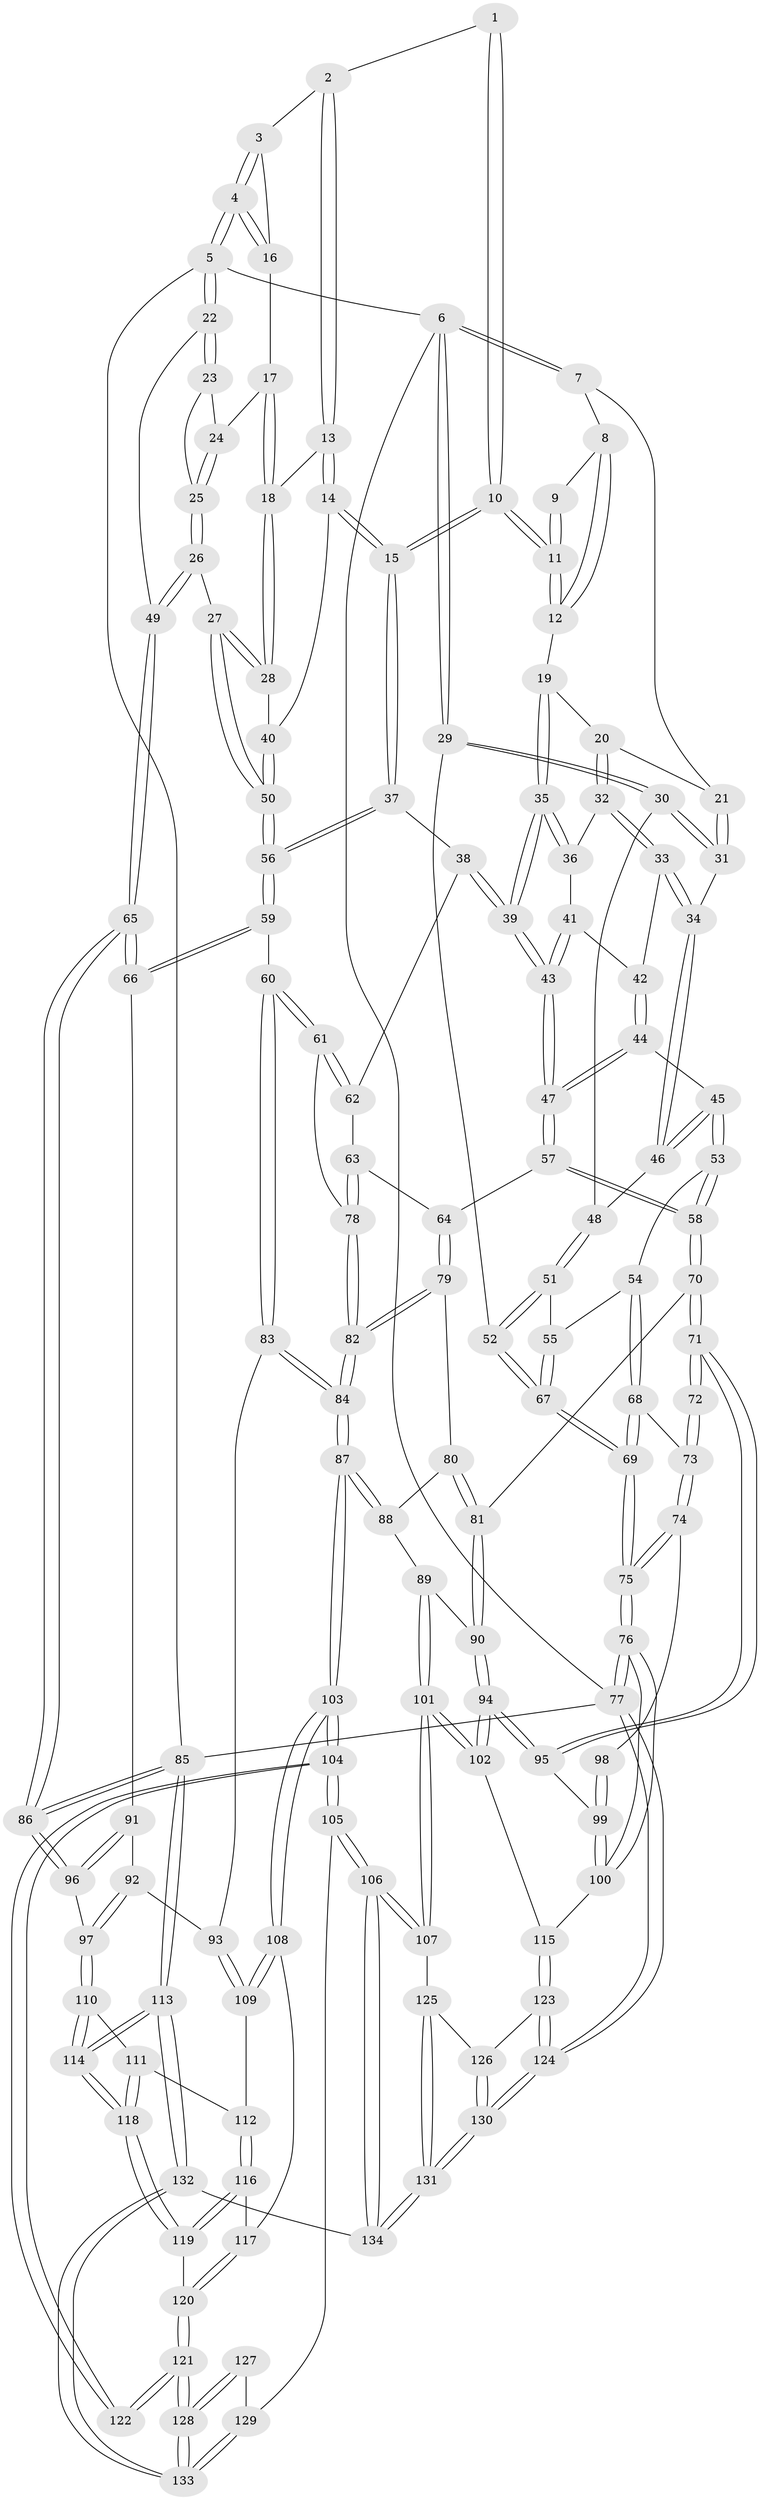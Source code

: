 // coarse degree distribution, {2: 0.12345679012345678, 4: 0.18518518518518517, 3: 0.6049382716049383, 5: 0.08641975308641975}
// Generated by graph-tools (version 1.1) at 2025/54/03/04/25 22:54:41]
// undirected, 134 vertices, 332 edges
graph export_dot {
  node [color=gray90,style=filled];
  1 [pos="+0.635429185440728+0"];
  2 [pos="+0.6700859896238947+0"];
  3 [pos="+0.6745040993607131+0"];
  4 [pos="+1+0"];
  5 [pos="+1+0"];
  6 [pos="+0+0"];
  7 [pos="+0.25641381508518013+0"];
  8 [pos="+0.389903355605678+0"];
  9 [pos="+0.5689028480856605+0"];
  10 [pos="+0.5536495030041413+0.1605277248941313"];
  11 [pos="+0.5122186668128914+0.12539217686230628"];
  12 [pos="+0.43796754994677256+0.08799491521282021"];
  13 [pos="+0.6950466658035724+0.07012558154898144"];
  14 [pos="+0.5932924792935939+0.2191119401939463"];
  15 [pos="+0.5901602660452314+0.22021988423838648"];
  16 [pos="+0.8530765749268261+0.0926260378226332"];
  17 [pos="+0.8529403535645894+0.09651421447294961"];
  18 [pos="+0.8096634467148591+0.13321327398875174"];
  19 [pos="+0.3893934019493907+0.13346242548196233"];
  20 [pos="+0.205776537433475+0.03107477539730725"];
  21 [pos="+0.20566180129842518+0.030836330334848654"];
  22 [pos="+1+0.03823186176754736"];
  23 [pos="+1+0.11349999576565242"];
  24 [pos="+0.9205340883758231+0.12270338557238583"];
  25 [pos="+0.8928807206874074+0.25082352704836486"];
  26 [pos="+0.8630880039903959+0.29501251501832265"];
  27 [pos="+0.8350940037005151+0.3003462333400947"];
  28 [pos="+0.8076131919847379+0.14775649686772174"];
  29 [pos="+0+0.10649723881864435"];
  30 [pos="+0+0.13471160562828008"];
  31 [pos="+0.09217101791306812+0.09668035344366285"];
  32 [pos="+0.22230827973021625+0.11073035982395807"];
  33 [pos="+0.1902895298466943+0.17319020175453267"];
  34 [pos="+0.12743875215659717+0.24169540980237847"];
  35 [pos="+0.3645534115849737+0.2554404641816957"];
  36 [pos="+0.2401716456454574+0.13669602305629275"];
  37 [pos="+0.5841475219722055+0.22956389173801903"];
  38 [pos="+0.5339889897602083+0.2778623327620426"];
  39 [pos="+0.37850219485674846+0.3080234331279521"];
  40 [pos="+0.6138647580230351+0.22262136396762633"];
  41 [pos="+0.23108739178700938+0.21828557494515038"];
  42 [pos="+0.20902095668714374+0.24660933735032448"];
  43 [pos="+0.3726867188089559+0.3154282728150325"];
  44 [pos="+0.1946432036051803+0.3047414715263041"];
  45 [pos="+0.14061185682649874+0.29104610648934226"];
  46 [pos="+0.11750924639772349+0.27641633775357877"];
  47 [pos="+0.3241945464801973+0.3849105271221768"];
  48 [pos="+0.1067589985581391+0.27725199518175525"];
  49 [pos="+1+0.3777758157978068"];
  50 [pos="+0.8317797131839598+0.3032856948943277"];
  51 [pos="+0.0738650652700658+0.3080954092402365"];
  52 [pos="+0+0.21042662877816234"];
  53 [pos="+0.11281332842971953+0.42856098409457577"];
  54 [pos="+0.07743172966203031+0.43187803007028835"];
  55 [pos="+0.03174203461088191+0.37164115356357624"];
  56 [pos="+0.7723383672109525+0.48773373344487675"];
  57 [pos="+0.31936671940533934+0.4281883956377278"];
  58 [pos="+0.267770800571251+0.48020008446121154"];
  59 [pos="+0.7715168090514641+0.4948976331583498"];
  60 [pos="+0.7644408544055142+0.5007325851929904"];
  61 [pos="+0.6462812323495318+0.48777078639034804"];
  62 [pos="+0.5385836762934996+0.29267912245496513"];
  63 [pos="+0.509827523249531+0.5024103255339109"];
  64 [pos="+0.4358488008540988+0.5059060398928416"];
  65 [pos="+1+0.5431728026948835"];
  66 [pos="+1+0.5535169093876436"];
  67 [pos="+0+0.3604795341049627"];
  68 [pos="+0.059276833222914466+0.46359975413705184"];
  69 [pos="+0+0.5283663501852074"];
  70 [pos="+0.24813975100216684+0.530394434936928"];
  71 [pos="+0.18380345033589499+0.6109416825751519"];
  72 [pos="+0.17663975952011962+0.6100616509222302"];
  73 [pos="+0.06729888429006818+0.5015897103058977"];
  74 [pos="+0+0.6193440654080206"];
  75 [pos="+0+0.638768314054033"];
  76 [pos="+0+1"];
  77 [pos="+0+1"];
  78 [pos="+0.5686631185138911+0.5171917524713175"];
  79 [pos="+0.4382421042621256+0.5738752571252183"];
  80 [pos="+0.42242529190712524+0.6016478200062991"];
  81 [pos="+0.35502332298699385+0.6375281593514678"];
  82 [pos="+0.5504277587313269+0.6945137262606094"];
  83 [pos="+0.7643727200200315+0.5011436203780326"];
  84 [pos="+0.55052016972759+0.6949214988484677"];
  85 [pos="+1+1"];
  86 [pos="+1+0.7709821301366147"];
  87 [pos="+0.5508092997441998+0.7152974580144117"];
  88 [pos="+0.42587195096355646+0.6481665495150133"];
  89 [pos="+0.38454370048125386+0.6980726848853605"];
  90 [pos="+0.35638093168574597+0.6477908572221204"];
  91 [pos="+0.9255666960077926+0.6688286246330751"];
  92 [pos="+0.8307104935779559+0.685125543934751"];
  93 [pos="+0.7586499422190259+0.6688367115852639"];
  94 [pos="+0.23233229660371293+0.7279614546492665"];
  95 [pos="+0.19514340706823227+0.6621628997635853"];
  96 [pos="+0.912369778990268+0.7400613373803873"];
  97 [pos="+0.8976986343724457+0.7572413289078007"];
  98 [pos="+0.056035490602994335+0.628601616313153"];
  99 [pos="+0.07025964796459787+0.7634916544082975"];
  100 [pos="+0.05209527616344961+0.7942698642036772"];
  101 [pos="+0.3969600385729512+0.8343721918173933"];
  102 [pos="+0.2446088664542055+0.7598642820043369"];
  103 [pos="+0.5548357982860561+0.73963473515997"];
  104 [pos="+0.48284236096148647+0.8193544204925404"];
  105 [pos="+0.4235818207911+0.8510896203381823"];
  106 [pos="+0.4210824673585867+0.8518829712226096"];
  107 [pos="+0.40761266530614026+0.844753590489078"];
  108 [pos="+0.6353310671355302+0.7452775979100752"];
  109 [pos="+0.7504745226338271+0.6854172171988977"];
  110 [pos="+0.8943462001257779+0.7693522207228647"];
  111 [pos="+0.7925361431776388+0.7704170053191809"];
  112 [pos="+0.7912859439847859+0.7693167174319504"];
  113 [pos="+1+1"];
  114 [pos="+0.9903777035204352+1"];
  115 [pos="+0.18781523782685658+0.8136291104993469"];
  116 [pos="+0.7416202737850864+0.8220347150565379"];
  117 [pos="+0.6625067394174863+0.7920680020487951"];
  118 [pos="+0.8445656948806679+0.9132027620585076"];
  119 [pos="+0.7437405941287248+0.8878296705186377"];
  120 [pos="+0.687450543800141+0.8987543316230321"];
  121 [pos="+0.6812646252708249+0.9056036175001337"];
  122 [pos="+0.5552609889022386+0.8653352490420152"];
  123 [pos="+0.18651630459196966+0.8192456295714551"];
  124 [pos="+0+1"];
  125 [pos="+0.26180761796433943+0.9178717655710673"];
  126 [pos="+0.20608110505851815+0.9175710439369236"];
  127 [pos="+0.5978717384385672+0.9366029282497733"];
  128 [pos="+0.6651718583055642+0.9782892512463185"];
  129 [pos="+0.5587478684583305+0.9679201392568969"];
  130 [pos="+0+1"];
  131 [pos="+0.23750444776536342+1"];
  132 [pos="+0.6955195876152986+1"];
  133 [pos="+0.6738791861696851+1"];
  134 [pos="+0.38177681569503485+1"];
  1 -- 2;
  1 -- 10;
  1 -- 10;
  2 -- 3;
  2 -- 13;
  2 -- 13;
  3 -- 4;
  3 -- 4;
  3 -- 16;
  4 -- 5;
  4 -- 5;
  4 -- 16;
  4 -- 16;
  5 -- 6;
  5 -- 22;
  5 -- 22;
  5 -- 85;
  6 -- 7;
  6 -- 7;
  6 -- 29;
  6 -- 29;
  6 -- 77;
  7 -- 8;
  7 -- 21;
  8 -- 9;
  8 -- 12;
  8 -- 12;
  9 -- 11;
  9 -- 11;
  10 -- 11;
  10 -- 11;
  10 -- 15;
  10 -- 15;
  11 -- 12;
  11 -- 12;
  12 -- 19;
  13 -- 14;
  13 -- 14;
  13 -- 18;
  14 -- 15;
  14 -- 15;
  14 -- 40;
  15 -- 37;
  15 -- 37;
  16 -- 17;
  17 -- 18;
  17 -- 18;
  17 -- 24;
  18 -- 28;
  18 -- 28;
  19 -- 20;
  19 -- 35;
  19 -- 35;
  20 -- 21;
  20 -- 32;
  20 -- 32;
  21 -- 31;
  21 -- 31;
  22 -- 23;
  22 -- 23;
  22 -- 49;
  23 -- 24;
  23 -- 25;
  24 -- 25;
  24 -- 25;
  25 -- 26;
  25 -- 26;
  26 -- 27;
  26 -- 49;
  26 -- 49;
  27 -- 28;
  27 -- 28;
  27 -- 50;
  27 -- 50;
  28 -- 40;
  29 -- 30;
  29 -- 30;
  29 -- 52;
  30 -- 31;
  30 -- 31;
  30 -- 48;
  31 -- 34;
  32 -- 33;
  32 -- 33;
  32 -- 36;
  33 -- 34;
  33 -- 34;
  33 -- 42;
  34 -- 46;
  34 -- 46;
  35 -- 36;
  35 -- 36;
  35 -- 39;
  35 -- 39;
  36 -- 41;
  37 -- 38;
  37 -- 56;
  37 -- 56;
  38 -- 39;
  38 -- 39;
  38 -- 62;
  39 -- 43;
  39 -- 43;
  40 -- 50;
  40 -- 50;
  41 -- 42;
  41 -- 43;
  41 -- 43;
  42 -- 44;
  42 -- 44;
  43 -- 47;
  43 -- 47;
  44 -- 45;
  44 -- 47;
  44 -- 47;
  45 -- 46;
  45 -- 46;
  45 -- 53;
  45 -- 53;
  46 -- 48;
  47 -- 57;
  47 -- 57;
  48 -- 51;
  48 -- 51;
  49 -- 65;
  49 -- 65;
  50 -- 56;
  50 -- 56;
  51 -- 52;
  51 -- 52;
  51 -- 55;
  52 -- 67;
  52 -- 67;
  53 -- 54;
  53 -- 58;
  53 -- 58;
  54 -- 55;
  54 -- 68;
  54 -- 68;
  55 -- 67;
  55 -- 67;
  56 -- 59;
  56 -- 59;
  57 -- 58;
  57 -- 58;
  57 -- 64;
  58 -- 70;
  58 -- 70;
  59 -- 60;
  59 -- 66;
  59 -- 66;
  60 -- 61;
  60 -- 61;
  60 -- 83;
  60 -- 83;
  61 -- 62;
  61 -- 62;
  61 -- 78;
  62 -- 63;
  63 -- 64;
  63 -- 78;
  63 -- 78;
  64 -- 79;
  64 -- 79;
  65 -- 66;
  65 -- 66;
  65 -- 86;
  65 -- 86;
  66 -- 91;
  67 -- 69;
  67 -- 69;
  68 -- 69;
  68 -- 69;
  68 -- 73;
  69 -- 75;
  69 -- 75;
  70 -- 71;
  70 -- 71;
  70 -- 81;
  71 -- 72;
  71 -- 72;
  71 -- 95;
  71 -- 95;
  72 -- 73;
  72 -- 73;
  73 -- 74;
  73 -- 74;
  74 -- 75;
  74 -- 75;
  74 -- 98;
  75 -- 76;
  75 -- 76;
  76 -- 77;
  76 -- 77;
  76 -- 100;
  76 -- 100;
  77 -- 124;
  77 -- 124;
  77 -- 85;
  78 -- 82;
  78 -- 82;
  79 -- 80;
  79 -- 82;
  79 -- 82;
  80 -- 81;
  80 -- 81;
  80 -- 88;
  81 -- 90;
  81 -- 90;
  82 -- 84;
  82 -- 84;
  83 -- 84;
  83 -- 84;
  83 -- 93;
  84 -- 87;
  84 -- 87;
  85 -- 86;
  85 -- 86;
  85 -- 113;
  85 -- 113;
  86 -- 96;
  86 -- 96;
  87 -- 88;
  87 -- 88;
  87 -- 103;
  87 -- 103;
  88 -- 89;
  89 -- 90;
  89 -- 101;
  89 -- 101;
  90 -- 94;
  90 -- 94;
  91 -- 92;
  91 -- 96;
  91 -- 96;
  92 -- 93;
  92 -- 97;
  92 -- 97;
  93 -- 109;
  93 -- 109;
  94 -- 95;
  94 -- 95;
  94 -- 102;
  94 -- 102;
  95 -- 99;
  96 -- 97;
  97 -- 110;
  97 -- 110;
  98 -- 99;
  98 -- 99;
  99 -- 100;
  99 -- 100;
  100 -- 115;
  101 -- 102;
  101 -- 102;
  101 -- 107;
  101 -- 107;
  102 -- 115;
  103 -- 104;
  103 -- 104;
  103 -- 108;
  103 -- 108;
  104 -- 105;
  104 -- 105;
  104 -- 122;
  104 -- 122;
  105 -- 106;
  105 -- 106;
  105 -- 129;
  106 -- 107;
  106 -- 107;
  106 -- 134;
  106 -- 134;
  107 -- 125;
  108 -- 109;
  108 -- 109;
  108 -- 117;
  109 -- 112;
  110 -- 111;
  110 -- 114;
  110 -- 114;
  111 -- 112;
  111 -- 118;
  111 -- 118;
  112 -- 116;
  112 -- 116;
  113 -- 114;
  113 -- 114;
  113 -- 132;
  113 -- 132;
  114 -- 118;
  114 -- 118;
  115 -- 123;
  115 -- 123;
  116 -- 117;
  116 -- 119;
  116 -- 119;
  117 -- 120;
  117 -- 120;
  118 -- 119;
  118 -- 119;
  119 -- 120;
  120 -- 121;
  120 -- 121;
  121 -- 122;
  121 -- 122;
  121 -- 128;
  121 -- 128;
  123 -- 124;
  123 -- 124;
  123 -- 126;
  124 -- 130;
  124 -- 130;
  125 -- 126;
  125 -- 131;
  125 -- 131;
  126 -- 130;
  126 -- 130;
  127 -- 128;
  127 -- 128;
  127 -- 129;
  128 -- 133;
  128 -- 133;
  129 -- 133;
  129 -- 133;
  130 -- 131;
  130 -- 131;
  131 -- 134;
  131 -- 134;
  132 -- 133;
  132 -- 133;
  132 -- 134;
}
